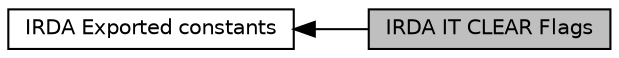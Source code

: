 digraph "IRDA IT CLEAR Flags"
{
  edge [fontname="Helvetica",fontsize="10",labelfontname="Helvetica",labelfontsize="10"];
  node [fontname="Helvetica",fontsize="10",shape=record];
  rankdir=LR;
  Node0 [label="IRDA IT CLEAR Flags",height=0.2,width=0.4,color="black", fillcolor="grey75", style="filled", fontcolor="black"];
  Node1 [label="IRDA Exported constants",height=0.2,width=0.4,color="black", fillcolor="white", style="filled",URL="$group___i_r_d_a___exported___constants.html",tooltip="IRDA Configuration enumeration values definition. "];
  Node1->Node0 [shape=plaintext, dir="back", style="solid"];
}
